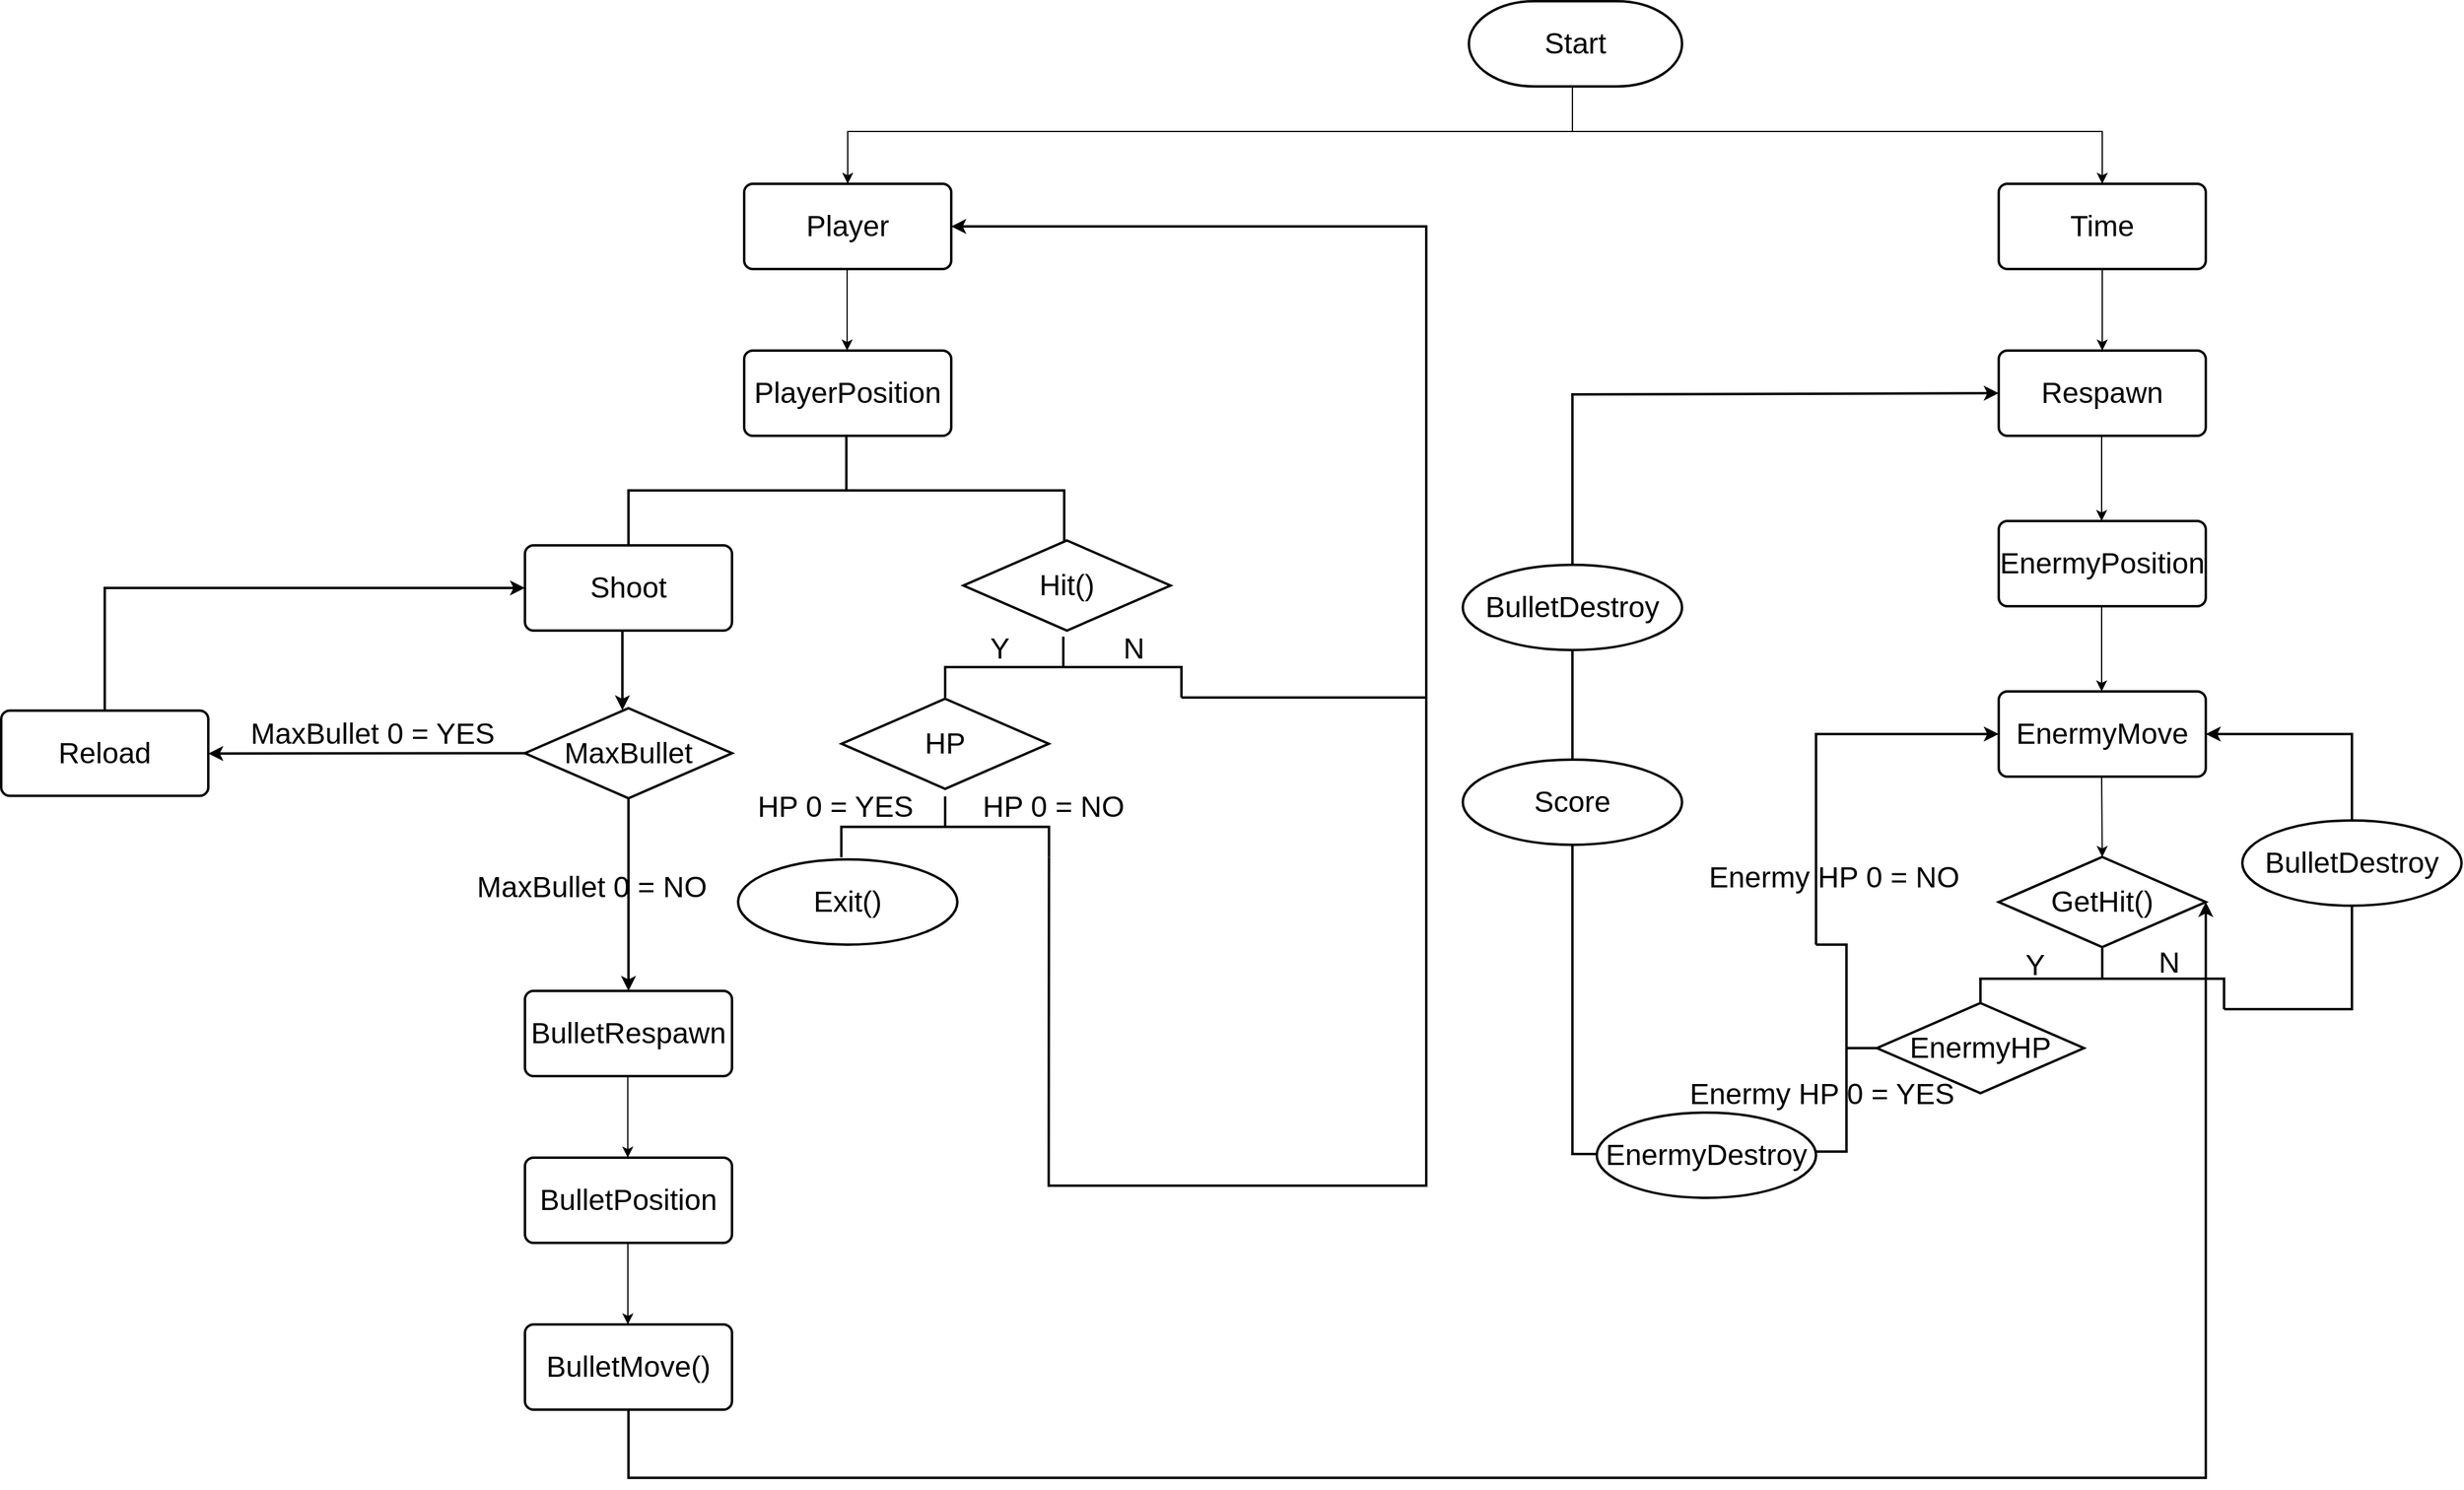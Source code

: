 <mxfile version="18.0.5" type="google"><diagram id="C5RBs43oDa-KdzZeNtuy" name="Page-1"><mxGraphModel grid="1" page="1" gridSize="10" guides="1" tooltips="1" connect="1" arrows="1" fold="1" pageScale="1" pageWidth="827" pageHeight="1169" math="0" shadow="0"><root><mxCell id="WIyWlLk6GJQsqaUBKTNV-0"/><mxCell id="WIyWlLk6GJQsqaUBKTNV-1" parent="WIyWlLk6GJQsqaUBKTNV-0"/><mxCell id="L9dLwIdw2LvuWD6hGOUv-0" value="&lt;font style=&quot;font-size: 24px;&quot;&gt;Start&lt;/font&gt;" style="strokeWidth=2;html=1;shape=mxgraph.flowchart.terminator;whiteSpace=wrap;" vertex="1" parent="WIyWlLk6GJQsqaUBKTNV-1"><mxGeometry x="-985" y="-3240" width="175" height="70" as="geometry"/></mxCell><mxCell id="L9dLwIdw2LvuWD6hGOUv-1" value="" style="endArrow=none;html=1;rounded=0;fontSize=24;" edge="1" parent="WIyWlLk6GJQsqaUBKTNV-1"><mxGeometry width="50" height="50" relative="1" as="geometry"><mxPoint x="-900" y="-3133.0" as="sourcePoint"/><mxPoint x="-900" y="-3170" as="targetPoint"/></mxGeometry></mxCell><mxCell id="L9dLwIdw2LvuWD6hGOUv-2" value="" style="endArrow=classic;html=1;rounded=0;fontSize=24;startArrow=none;exitX=0.5;exitY=1;exitDx=0;exitDy=0;" edge="1" parent="WIyWlLk6GJQsqaUBKTNV-1" source="L9dLwIdw2LvuWD6hGOUv-3"><mxGeometry width="50" height="50" relative="1" as="geometry"><mxPoint x="-270" y="-2983" as="sourcePoint"/><mxPoint x="-465" y="-2953.0" as="targetPoint"/></mxGeometry></mxCell><mxCell id="L9dLwIdw2LvuWD6hGOUv-3" value="Time" style="rounded=1;whiteSpace=wrap;html=1;absoluteArcSize=1;arcSize=14;strokeWidth=2;fontSize=24;" vertex="1" parent="WIyWlLk6GJQsqaUBKTNV-1"><mxGeometry x="-550" y="-3090" width="170" height="70" as="geometry"/></mxCell><mxCell id="L9dLwIdw2LvuWD6hGOUv-4" value="" style="endArrow=classic;html=1;rounded=0;fontSize=24;entryX=0.5;entryY=0;entryDx=0;entryDy=0;" edge="1" parent="WIyWlLk6GJQsqaUBKTNV-1" target="L9dLwIdw2LvuWD6hGOUv-3"><mxGeometry width="50" height="50" relative="1" as="geometry"><mxPoint x="-900" y="-3133.0" as="sourcePoint"/><mxPoint x="-650" y="-3183" as="targetPoint"/><Array as="points"><mxPoint x="-465" y="-3133"/></Array></mxGeometry></mxCell><mxCell id="L9dLwIdw2LvuWD6hGOUv-5" value="" style="endArrow=classic;html=1;rounded=0;fontSize=24;entryX=0.5;entryY=0;entryDx=0;entryDy=0;" edge="1" parent="WIyWlLk6GJQsqaUBKTNV-1" target="L9dLwIdw2LvuWD6hGOUv-6"><mxGeometry width="50" height="50" relative="1" as="geometry"><mxPoint x="-900" y="-3133.0" as="sourcePoint"/><mxPoint x="-1497.5" y="-3090" as="targetPoint"/><Array as="points"><mxPoint x="-1495" y="-3133"/></Array></mxGeometry></mxCell><mxCell id="L9dLwIdw2LvuWD6hGOUv-6" value="Player" style="rounded=1;whiteSpace=wrap;html=1;absoluteArcSize=1;arcSize=14;strokeWidth=2;fontSize=24;" vertex="1" parent="WIyWlLk6GJQsqaUBKTNV-1"><mxGeometry x="-1580" y="-3090" width="170" height="70" as="geometry"/></mxCell><mxCell id="L9dLwIdw2LvuWD6hGOUv-7" value="Respawn" style="rounded=1;whiteSpace=wrap;html=1;absoluteArcSize=1;arcSize=14;strokeWidth=2;fontSize=24;" vertex="1" parent="WIyWlLk6GJQsqaUBKTNV-1"><mxGeometry x="-550" y="-2953" width="170" height="70" as="geometry"/></mxCell><mxCell id="L9dLwIdw2LvuWD6hGOUv-8" value="" style="endArrow=classic;html=1;rounded=0;fontSize=24;" edge="1" parent="WIyWlLk6GJQsqaUBKTNV-1"><mxGeometry width="50" height="50" relative="1" as="geometry"><mxPoint x="-465.5" y="-2883.0" as="sourcePoint"/><mxPoint x="-465.5" y="-2813.0" as="targetPoint"/></mxGeometry></mxCell><mxCell id="L9dLwIdw2LvuWD6hGOUv-9" value="EnermyPosition" style="rounded=1;whiteSpace=wrap;html=1;absoluteArcSize=1;arcSize=14;strokeWidth=2;fontSize=24;" vertex="1" parent="WIyWlLk6GJQsqaUBKTNV-1"><mxGeometry x="-550" y="-2813" width="170" height="70" as="geometry"/></mxCell><mxCell id="L9dLwIdw2LvuWD6hGOUv-10" value="" style="endArrow=classic;html=1;rounded=0;fontSize=24;" edge="1" parent="WIyWlLk6GJQsqaUBKTNV-1"><mxGeometry width="50" height="50" relative="1" as="geometry"><mxPoint x="-465.5" y="-2743.0" as="sourcePoint"/><mxPoint x="-465.5" y="-2673.0" as="targetPoint"/></mxGeometry></mxCell><mxCell id="L9dLwIdw2LvuWD6hGOUv-11" value="EnermyMove" style="rounded=1;whiteSpace=wrap;html=1;absoluteArcSize=1;arcSize=14;strokeWidth=2;fontSize=24;" vertex="1" parent="WIyWlLk6GJQsqaUBKTNV-1"><mxGeometry x="-550" y="-2673" width="170" height="70" as="geometry"/></mxCell><mxCell id="L9dLwIdw2LvuWD6hGOUv-12" value="" style="strokeWidth=2;html=1;shape=mxgraph.flowchart.annotation_2;align=left;labelPosition=right;pointerEvents=1;fontSize=24;rotation=90;" vertex="1" parent="WIyWlLk6GJQsqaUBKTNV-1"><mxGeometry x="-490" y="-2537" width="50" height="200" as="geometry"/></mxCell><mxCell id="L9dLwIdw2LvuWD6hGOUv-13" value="" style="endArrow=classic;html=1;rounded=0;fontSize=24;entryX=0.5;entryY=0;entryDx=0;entryDy=0;entryPerimeter=0;" edge="1" parent="WIyWlLk6GJQsqaUBKTNV-1" target="L9dLwIdw2LvuWD6hGOUv-16"><mxGeometry width="50" height="50" relative="1" as="geometry"><mxPoint x="-465.5" y="-2603.0" as="sourcePoint"/><mxPoint x="-465" y="-2547" as="targetPoint"/></mxGeometry></mxCell><mxCell id="L9dLwIdw2LvuWD6hGOUv-14" value="Y" style="text;html=1;strokeColor=none;fillColor=none;align=center;verticalAlign=middle;whiteSpace=wrap;rounded=0;fontSize=24;" vertex="1" parent="WIyWlLk6GJQsqaUBKTNV-1"><mxGeometry x="-550" y="-2463" width="60" height="30" as="geometry"/></mxCell><mxCell id="L9dLwIdw2LvuWD6hGOUv-15" value="N" style="text;html=1;strokeColor=none;fillColor=none;align=center;verticalAlign=middle;whiteSpace=wrap;rounded=0;fontSize=24;" vertex="1" parent="WIyWlLk6GJQsqaUBKTNV-1"><mxGeometry x="-440" y="-2465" width="60" height="30" as="geometry"/></mxCell><mxCell id="L9dLwIdw2LvuWD6hGOUv-16" value="GetHit()" style="strokeWidth=2;html=1;shape=mxgraph.flowchart.decision;whiteSpace=wrap;fontSize=24;" vertex="1" parent="WIyWlLk6GJQsqaUBKTNV-1"><mxGeometry x="-550" y="-2537" width="170" height="74" as="geometry"/></mxCell><mxCell id="L9dLwIdw2LvuWD6hGOUv-17" value="EnermyHP" style="strokeWidth=2;html=1;shape=mxgraph.flowchart.decision;whiteSpace=wrap;fontSize=24;" vertex="1" parent="WIyWlLk6GJQsqaUBKTNV-1"><mxGeometry x="-650" y="-2417" width="170" height="74" as="geometry"/></mxCell><mxCell id="L9dLwIdw2LvuWD6hGOUv-18" value="" style="strokeWidth=2;html=1;shape=mxgraph.flowchart.annotation_2;align=left;labelPosition=right;pointerEvents=1;fontSize=24;rotation=-180;" vertex="1" parent="WIyWlLk6GJQsqaUBKTNV-1"><mxGeometry x="-700" y="-2465" width="50" height="170" as="geometry"/></mxCell><mxCell id="L9dLwIdw2LvuWD6hGOUv-19" value="EnermyDestroy" style="strokeWidth=2;html=1;shape=mxgraph.flowchart.start_2;whiteSpace=wrap;fontSize=24;" vertex="1" parent="WIyWlLk6GJQsqaUBKTNV-1"><mxGeometry x="-880" y="-2327" width="180" height="70" as="geometry"/></mxCell><mxCell id="L9dLwIdw2LvuWD6hGOUv-20" value="Enermy HP 0 = YES" style="text;html=1;strokeColor=none;fillColor=none;align=center;verticalAlign=middle;whiteSpace=wrap;rounded=0;fontSize=24;" vertex="1" parent="WIyWlLk6GJQsqaUBKTNV-1"><mxGeometry x="-820" y="-2357" width="250" height="30" as="geometry"/></mxCell><mxCell id="L9dLwIdw2LvuWD6hGOUv-21" value="" style="endArrow=classic;html=1;rounded=0;fontSize=24;entryX=0;entryY=0.5;entryDx=0;entryDy=0;strokeWidth=2;" edge="1" parent="WIyWlLk6GJQsqaUBKTNV-1" target="L9dLwIdw2LvuWD6hGOUv-11"><mxGeometry width="50" height="50" relative="1" as="geometry"><mxPoint x="-700" y="-2465" as="sourcePoint"/><mxPoint x="-650" y="-2515" as="targetPoint"/><Array as="points"><mxPoint x="-700" y="-2638"/></Array></mxGeometry></mxCell><mxCell id="L9dLwIdw2LvuWD6hGOUv-22" value="" style="endArrow=classic;html=1;rounded=0;fontSize=24;strokeWidth=2;exitX=1;exitY=0;exitDx=0;exitDy=0;exitPerimeter=0;entryX=1;entryY=0.5;entryDx=0;entryDy=0;" edge="1" parent="WIyWlLk6GJQsqaUBKTNV-1" source="L9dLwIdw2LvuWD6hGOUv-12" target="L9dLwIdw2LvuWD6hGOUv-11"><mxGeometry width="50" height="50" relative="1" as="geometry"><mxPoint x="-360" y="-2417" as="sourcePoint"/><mxPoint x="-320" y="-2462" as="targetPoint"/><Array as="points"><mxPoint x="-260" y="-2412"/><mxPoint x="-260" y="-2638"/></Array></mxGeometry></mxCell><mxCell id="L9dLwIdw2LvuWD6hGOUv-23" value="" style="endArrow=classic;html=1;rounded=0;fontSize=24;strokeWidth=2;entryX=0;entryY=0.5;entryDx=0;entryDy=0;" edge="1" parent="WIyWlLk6GJQsqaUBKTNV-1" target="L9dLwIdw2LvuWD6hGOUv-7"><mxGeometry width="50" height="50" relative="1" as="geometry"><mxPoint x="-880" y="-2293.0" as="sourcePoint"/><mxPoint x="-830" y="-2343" as="targetPoint"/><Array as="points"><mxPoint x="-900" y="-2293"/><mxPoint x="-900" y="-2917"/></Array></mxGeometry></mxCell><mxCell id="L9dLwIdw2LvuWD6hGOUv-24" value="" style="endArrow=classic;html=1;rounded=0;fontSize=24;startArrow=none;exitX=0.5;exitY=1;exitDx=0;exitDy=0;" edge="1" parent="WIyWlLk6GJQsqaUBKTNV-1"><mxGeometry width="50" height="50" relative="1" as="geometry"><mxPoint x="-1495.5" y="-3020" as="sourcePoint"/><mxPoint x="-1495.5" y="-2953.0" as="targetPoint"/></mxGeometry></mxCell><mxCell id="L9dLwIdw2LvuWD6hGOUv-25" value="PlayerPosition" style="rounded=1;whiteSpace=wrap;html=1;absoluteArcSize=1;arcSize=14;strokeWidth=2;fontSize=24;" vertex="1" parent="WIyWlLk6GJQsqaUBKTNV-1"><mxGeometry x="-1580" y="-2953" width="170" height="70" as="geometry"/></mxCell><mxCell id="L9dLwIdw2LvuWD6hGOUv-26" value="" style="strokeWidth=2;html=1;shape=mxgraph.flowchart.annotation_2;align=left;labelPosition=right;pointerEvents=1;fontSize=24;rotation=90;" vertex="1" parent="WIyWlLk6GJQsqaUBKTNV-1"><mxGeometry x="-1541" y="-3017" width="89.75" height="357.75" as="geometry"/></mxCell><mxCell id="L9dLwIdw2LvuWD6hGOUv-27" value="Hit()" style="strokeWidth=2;html=1;shape=mxgraph.flowchart.decision;whiteSpace=wrap;fontSize=24;" vertex="1" parent="WIyWlLk6GJQsqaUBKTNV-1"><mxGeometry x="-1400" y="-2797" width="170" height="74" as="geometry"/></mxCell><mxCell id="L9dLwIdw2LvuWD6hGOUv-28" value="" style="endArrow=classic;html=1;rounded=0;sketch=0;fontSize=24;strokeWidth=2;exitX=0;exitY=0.5;exitDx=0;exitDy=0;exitPerimeter=0;" edge="1" parent="WIyWlLk6GJQsqaUBKTNV-1"><mxGeometry width="50" height="50" relative="1" as="geometry"><mxPoint x="-1620" y="-2750.5" as="sourcePoint"/><mxPoint x="-1680" y="-2657.5" as="targetPoint"/><Array as="points"><mxPoint x="-1680" y="-2750.5"/></Array></mxGeometry></mxCell><mxCell id="L9dLwIdw2LvuWD6hGOUv-29" value="BulletRespawn" style="rounded=1;whiteSpace=wrap;html=1;absoluteArcSize=1;arcSize=14;strokeWidth=2;fontSize=24;" vertex="1" parent="WIyWlLk6GJQsqaUBKTNV-1"><mxGeometry x="-1760" y="-2427" width="170" height="70" as="geometry"/></mxCell><mxCell id="L9dLwIdw2LvuWD6hGOUv-30" value="" style="endArrow=classic;html=1;rounded=0;fontSize=24;startArrow=none;exitX=0.5;exitY=1;exitDx=0;exitDy=0;" edge="1" parent="WIyWlLk6GJQsqaUBKTNV-1"><mxGeometry width="50" height="50" relative="1" as="geometry"><mxPoint x="-1675.59" y="-2357.0" as="sourcePoint"/><mxPoint x="-1675.59" y="-2290" as="targetPoint"/></mxGeometry></mxCell><mxCell id="L9dLwIdw2LvuWD6hGOUv-31" value="BulletPosition" style="rounded=1;whiteSpace=wrap;html=1;absoluteArcSize=1;arcSize=14;strokeWidth=2;fontSize=24;" vertex="1" parent="WIyWlLk6GJQsqaUBKTNV-1"><mxGeometry x="-1760" y="-2290" width="170" height="70" as="geometry"/></mxCell><mxCell id="L9dLwIdw2LvuWD6hGOUv-32" value="" style="endArrow=classic;html=1;rounded=0;fontSize=24;startArrow=none;exitX=0.5;exitY=1;exitDx=0;exitDy=0;" edge="1" parent="WIyWlLk6GJQsqaUBKTNV-1"><mxGeometry width="50" height="50" relative="1" as="geometry"><mxPoint x="-1675.5" y="-2220" as="sourcePoint"/><mxPoint x="-1675.5" y="-2153.0" as="targetPoint"/></mxGeometry></mxCell><mxCell id="L9dLwIdw2LvuWD6hGOUv-33" value="BulletMove()" style="rounded=1;whiteSpace=wrap;html=1;absoluteArcSize=1;arcSize=14;strokeWidth=2;fontSize=24;" vertex="1" parent="WIyWlLk6GJQsqaUBKTNV-1"><mxGeometry x="-1760" y="-2153" width="170" height="70" as="geometry"/></mxCell><mxCell id="L9dLwIdw2LvuWD6hGOUv-34" value="" style="endArrow=classic;html=1;rounded=0;sketch=0;fontSize=24;strokeWidth=2;entryX=1;entryY=0.5;entryDx=0;entryDy=0;entryPerimeter=0;exitX=0.5;exitY=1;exitDx=0;exitDy=0;" edge="1" parent="WIyWlLk6GJQsqaUBKTNV-1" source="L9dLwIdw2LvuWD6hGOUv-33" target="L9dLwIdw2LvuWD6hGOUv-16"><mxGeometry width="50" height="50" relative="1" as="geometry"><mxPoint x="-1820" y="-2092.5" as="sourcePoint"/><mxPoint x="-380" y="-2269.5" as="targetPoint"/><Array as="points"><mxPoint x="-1675" y="-2027"/><mxPoint x="-380" y="-2027"/></Array></mxGeometry></mxCell><mxCell id="L9dLwIdw2LvuWD6hGOUv-35" value="BulletDestroy" style="strokeWidth=2;html=1;shape=mxgraph.flowchart.start_2;whiteSpace=wrap;fontSize=24;" vertex="1" parent="WIyWlLk6GJQsqaUBKTNV-1"><mxGeometry x="-990" y="-2777" width="180" height="70" as="geometry"/></mxCell><mxCell id="L9dLwIdw2LvuWD6hGOUv-36" value="BulletDestroy" style="strokeWidth=2;html=1;shape=mxgraph.flowchart.start_2;whiteSpace=wrap;fontSize=24;" vertex="1" parent="WIyWlLk6GJQsqaUBKTNV-1"><mxGeometry x="-350" y="-2567" width="180" height="70" as="geometry"/></mxCell><mxCell id="L9dLwIdw2LvuWD6hGOUv-37" value="Shoot" style="rounded=1;whiteSpace=wrap;html=1;absoluteArcSize=1;arcSize=14;strokeWidth=2;fontSize=24;" vertex="1" parent="WIyWlLk6GJQsqaUBKTNV-1"><mxGeometry x="-1760" y="-2793" width="170" height="70" as="geometry"/></mxCell><mxCell id="L9dLwIdw2LvuWD6hGOUv-38" value="" style="strokeWidth=2;html=1;shape=mxgraph.flowchart.annotation_2;align=left;labelPosition=right;pointerEvents=1;fontSize=24;rotation=90;" vertex="1" parent="WIyWlLk6GJQsqaUBKTNV-1"><mxGeometry x="-1343" y="-2790" width="50" height="194" as="geometry"/></mxCell><mxCell id="L9dLwIdw2LvuWD6hGOUv-39" value="HP" style="strokeWidth=2;html=1;shape=mxgraph.flowchart.decision;whiteSpace=wrap;fontSize=24;" vertex="1" parent="WIyWlLk6GJQsqaUBKTNV-1"><mxGeometry x="-1500" y="-2667" width="170" height="74" as="geometry"/></mxCell><mxCell id="L9dLwIdw2LvuWD6hGOUv-40" value="" style="strokeWidth=2;html=1;shape=mxgraph.flowchart.annotation_2;align=left;labelPosition=right;pointerEvents=1;fontSize=24;rotation=90;" vertex="1" parent="WIyWlLk6GJQsqaUBKTNV-1"><mxGeometry x="-1440" y="-2647" width="50" height="170.5" as="geometry"/></mxCell><mxCell id="L9dLwIdw2LvuWD6hGOUv-41" value="HP 0 = YES" style="text;html=1;strokeColor=none;fillColor=none;align=center;verticalAlign=middle;whiteSpace=wrap;rounded=0;fontSize=24;" vertex="1" parent="WIyWlLk6GJQsqaUBKTNV-1"><mxGeometry x="-1630" y="-2593" width="250" height="30" as="geometry"/></mxCell><mxCell id="L9dLwIdw2LvuWD6hGOUv-42" value="Exit()" style="strokeWidth=2;html=1;shape=mxgraph.flowchart.start_2;whiteSpace=wrap;fontSize=24;" vertex="1" parent="WIyWlLk6GJQsqaUBKTNV-1"><mxGeometry x="-1585" y="-2535" width="180" height="70" as="geometry"/></mxCell><mxCell id="L9dLwIdw2LvuWD6hGOUv-43" value="" style="endArrow=classic;html=1;rounded=0;sketch=0;fontSize=24;strokeWidth=2;entryX=1;entryY=0.5;entryDx=0;entryDy=0;exitX=1;exitY=0;exitDx=0;exitDy=0;exitPerimeter=0;" edge="1" parent="WIyWlLk6GJQsqaUBKTNV-1" source="L9dLwIdw2LvuWD6hGOUv-40" target="L9dLwIdw2LvuWD6hGOUv-6"><mxGeometry width="50" height="50" relative="1" as="geometry"><mxPoint x="-1320" y="-2267" as="sourcePoint"/><mxPoint x="-1280" y="-2585" as="targetPoint"/><Array as="points"><mxPoint x="-1330" y="-2267"/><mxPoint x="-1020" y="-2267"/><mxPoint x="-1020" y="-3055"/></Array></mxGeometry></mxCell><mxCell id="L9dLwIdw2LvuWD6hGOUv-44" value="Y" style="text;html=1;strokeColor=none;fillColor=none;align=center;verticalAlign=middle;whiteSpace=wrap;rounded=0;fontSize=24;" vertex="1" parent="WIyWlLk6GJQsqaUBKTNV-1"><mxGeometry x="-1400" y="-2723" width="60" height="30" as="geometry"/></mxCell><mxCell id="L9dLwIdw2LvuWD6hGOUv-45" value="N" style="text;html=1;strokeColor=none;fillColor=none;align=center;verticalAlign=middle;whiteSpace=wrap;rounded=0;fontSize=24;" vertex="1" parent="WIyWlLk6GJQsqaUBKTNV-1"><mxGeometry x="-1290" y="-2723" width="60" height="30" as="geometry"/></mxCell><mxCell id="L9dLwIdw2LvuWD6hGOUv-46" value="" style="endArrow=none;html=1;rounded=0;sketch=0;fontSize=24;strokeWidth=2;exitX=1;exitY=0;exitDx=0;exitDy=0;exitPerimeter=0;" edge="1" parent="WIyWlLk6GJQsqaUBKTNV-1" source="L9dLwIdw2LvuWD6hGOUv-38"><mxGeometry width="50" height="50" relative="1" as="geometry"><mxPoint x="-1100" y="-2667" as="sourcePoint"/><mxPoint x="-1020" y="-2668.0" as="targetPoint"/></mxGeometry></mxCell><mxCell id="L9dLwIdw2LvuWD6hGOUv-47" value="Score" style="strokeWidth=2;html=1;shape=mxgraph.flowchart.start_2;whiteSpace=wrap;fontSize=24;" vertex="1" parent="WIyWlLk6GJQsqaUBKTNV-1"><mxGeometry x="-990" y="-2617" width="180" height="70" as="geometry"/></mxCell><mxCell id="L9dLwIdw2LvuWD6hGOUv-48" value="MaxBullet" style="strokeWidth=2;html=1;shape=mxgraph.flowchart.decision;whiteSpace=wrap;fontSize=24;" vertex="1" parent="WIyWlLk6GJQsqaUBKTNV-1"><mxGeometry x="-1760" y="-2659.25" width="170" height="74" as="geometry"/></mxCell><mxCell id="L9dLwIdw2LvuWD6hGOUv-49" value="" style="endArrow=classic;html=1;rounded=0;sketch=0;fontSize=24;strokeWidth=2;exitX=0.5;exitY=1;exitDx=0;exitDy=0;exitPerimeter=0;" edge="1" parent="WIyWlLk6GJQsqaUBKTNV-1" source="L9dLwIdw2LvuWD6hGOUv-48"><mxGeometry width="50" height="50" relative="1" as="geometry"><mxPoint x="-1690" y="-2546" as="sourcePoint"/><mxPoint x="-1675" y="-2427" as="targetPoint"/></mxGeometry></mxCell><mxCell id="L9dLwIdw2LvuWD6hGOUv-50" value="MaxBullet 0 = NO" style="text;html=1;strokeColor=none;fillColor=none;align=center;verticalAlign=middle;whiteSpace=wrap;rounded=0;fontSize=24;" vertex="1" parent="WIyWlLk6GJQsqaUBKTNV-1"><mxGeometry x="-1830" y="-2527" width="250" height="30" as="geometry"/></mxCell><mxCell id="L9dLwIdw2LvuWD6hGOUv-51" value="HP 0 = NO" style="text;html=1;strokeColor=none;fillColor=none;align=center;verticalAlign=middle;whiteSpace=wrap;rounded=0;fontSize=24;" vertex="1" parent="WIyWlLk6GJQsqaUBKTNV-1"><mxGeometry x="-1451.25" y="-2593" width="250" height="30" as="geometry"/></mxCell><mxCell id="L9dLwIdw2LvuWD6hGOUv-52" value="Enermy HP 0 = NO" style="text;html=1;strokeColor=none;fillColor=none;align=center;verticalAlign=middle;whiteSpace=wrap;rounded=0;fontSize=24;" vertex="1" parent="WIyWlLk6GJQsqaUBKTNV-1"><mxGeometry x="-810" y="-2535" width="250" height="30" as="geometry"/></mxCell><mxCell id="L9dLwIdw2LvuWD6hGOUv-53" value="" style="endArrow=classic;html=1;rounded=0;sketch=0;fontSize=24;strokeWidth=2;exitX=0;exitY=0.5;exitDx=0;exitDy=0;exitPerimeter=0;" edge="1" parent="WIyWlLk6GJQsqaUBKTNV-1" source="L9dLwIdw2LvuWD6hGOUv-48"><mxGeometry width="50" height="50" relative="1" as="geometry"><mxPoint x="-1750" y="-2457" as="sourcePoint"/><mxPoint x="-2020" y="-2622" as="targetPoint"/></mxGeometry></mxCell><mxCell id="L9dLwIdw2LvuWD6hGOUv-54" value="MaxBullet 0 = YES" style="text;html=1;strokeColor=none;fillColor=none;align=center;verticalAlign=middle;whiteSpace=wrap;rounded=0;fontSize=24;" vertex="1" parent="WIyWlLk6GJQsqaUBKTNV-1"><mxGeometry x="-2010" y="-2653" width="250" height="30" as="geometry"/></mxCell><mxCell id="L9dLwIdw2LvuWD6hGOUv-55" value="Reload" style="rounded=1;whiteSpace=wrap;html=1;absoluteArcSize=1;arcSize=14;strokeWidth=2;fontSize=24;" vertex="1" parent="WIyWlLk6GJQsqaUBKTNV-1"><mxGeometry x="-2190" y="-2657.25" width="170" height="70" as="geometry"/></mxCell><mxCell id="L9dLwIdw2LvuWD6hGOUv-56" value="" style="endArrow=classic;html=1;rounded=0;sketch=0;fontSize=24;strokeWidth=2;exitX=0.5;exitY=0;exitDx=0;exitDy=0;entryX=0;entryY=0.5;entryDx=0;entryDy=0;" edge="1" parent="WIyWlLk6GJQsqaUBKTNV-1" source="L9dLwIdw2LvuWD6hGOUv-55" target="L9dLwIdw2LvuWD6hGOUv-37"><mxGeometry width="50" height="50" relative="1" as="geometry"><mxPoint x="-1750" y="-2687" as="sourcePoint"/><mxPoint x="-1700" y="-2737" as="targetPoint"/><Array as="points"><mxPoint x="-2105" y="-2758"/></Array></mxGeometry></mxCell></root></mxGraphModel></diagram></mxfile>